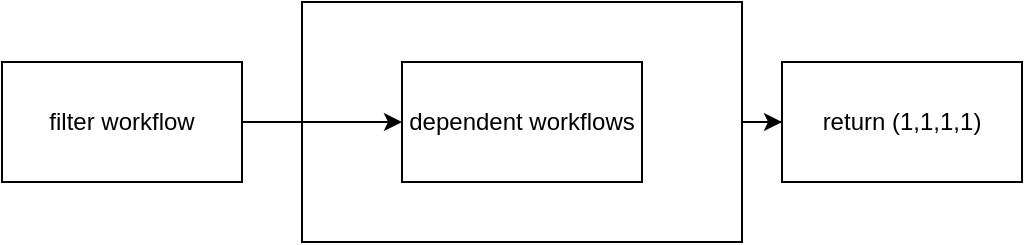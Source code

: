 <mxfile version="21.6.8" type="github">
  <diagram name="Page-1" id="1XR536EiE9KaQ0LYGVoP">
    <mxGraphModel dx="818" dy="524" grid="1" gridSize="10" guides="1" tooltips="1" connect="1" arrows="1" fold="1" page="1" pageScale="1" pageWidth="850" pageHeight="1100" math="0" shadow="0">
      <root>
        <mxCell id="0" />
        <mxCell id="1" parent="0" />
        <mxCell id="6Rh35NpR7623zWWuiPym-6" value="" style="edgeStyle=orthogonalEdgeStyle;rounded=0;orthogonalLoop=1;jettySize=auto;html=1;" edge="1" parent="1" source="6Rh35NpR7623zWWuiPym-4" target="6Rh35NpR7623zWWuiPym-5">
          <mxGeometry relative="1" as="geometry" />
        </mxCell>
        <mxCell id="6Rh35NpR7623zWWuiPym-4" value="" style="rounded=0;whiteSpace=wrap;html=1;" vertex="1" parent="1">
          <mxGeometry x="230" y="180" width="220" height="120" as="geometry" />
        </mxCell>
        <mxCell id="6Rh35NpR7623zWWuiPym-3" value="" style="edgeStyle=orthogonalEdgeStyle;rounded=0;orthogonalLoop=1;jettySize=auto;html=1;" edge="1" parent="1" source="6Rh35NpR7623zWWuiPym-1" target="6Rh35NpR7623zWWuiPym-2">
          <mxGeometry relative="1" as="geometry" />
        </mxCell>
        <mxCell id="6Rh35NpR7623zWWuiPym-1" value="filter workflow" style="whiteSpace=wrap;html=1;" vertex="1" parent="1">
          <mxGeometry x="80" y="210" width="120" height="60" as="geometry" />
        </mxCell>
        <mxCell id="6Rh35NpR7623zWWuiPym-2" value="dependent workflows" style="whiteSpace=wrap;html=1;" vertex="1" parent="1">
          <mxGeometry x="280" y="210" width="120" height="60" as="geometry" />
        </mxCell>
        <mxCell id="6Rh35NpR7623zWWuiPym-5" value="return (1,1,1,1)" style="whiteSpace=wrap;html=1;" vertex="1" parent="1">
          <mxGeometry x="470" y="210" width="120" height="60" as="geometry" />
        </mxCell>
      </root>
    </mxGraphModel>
  </diagram>
</mxfile>
